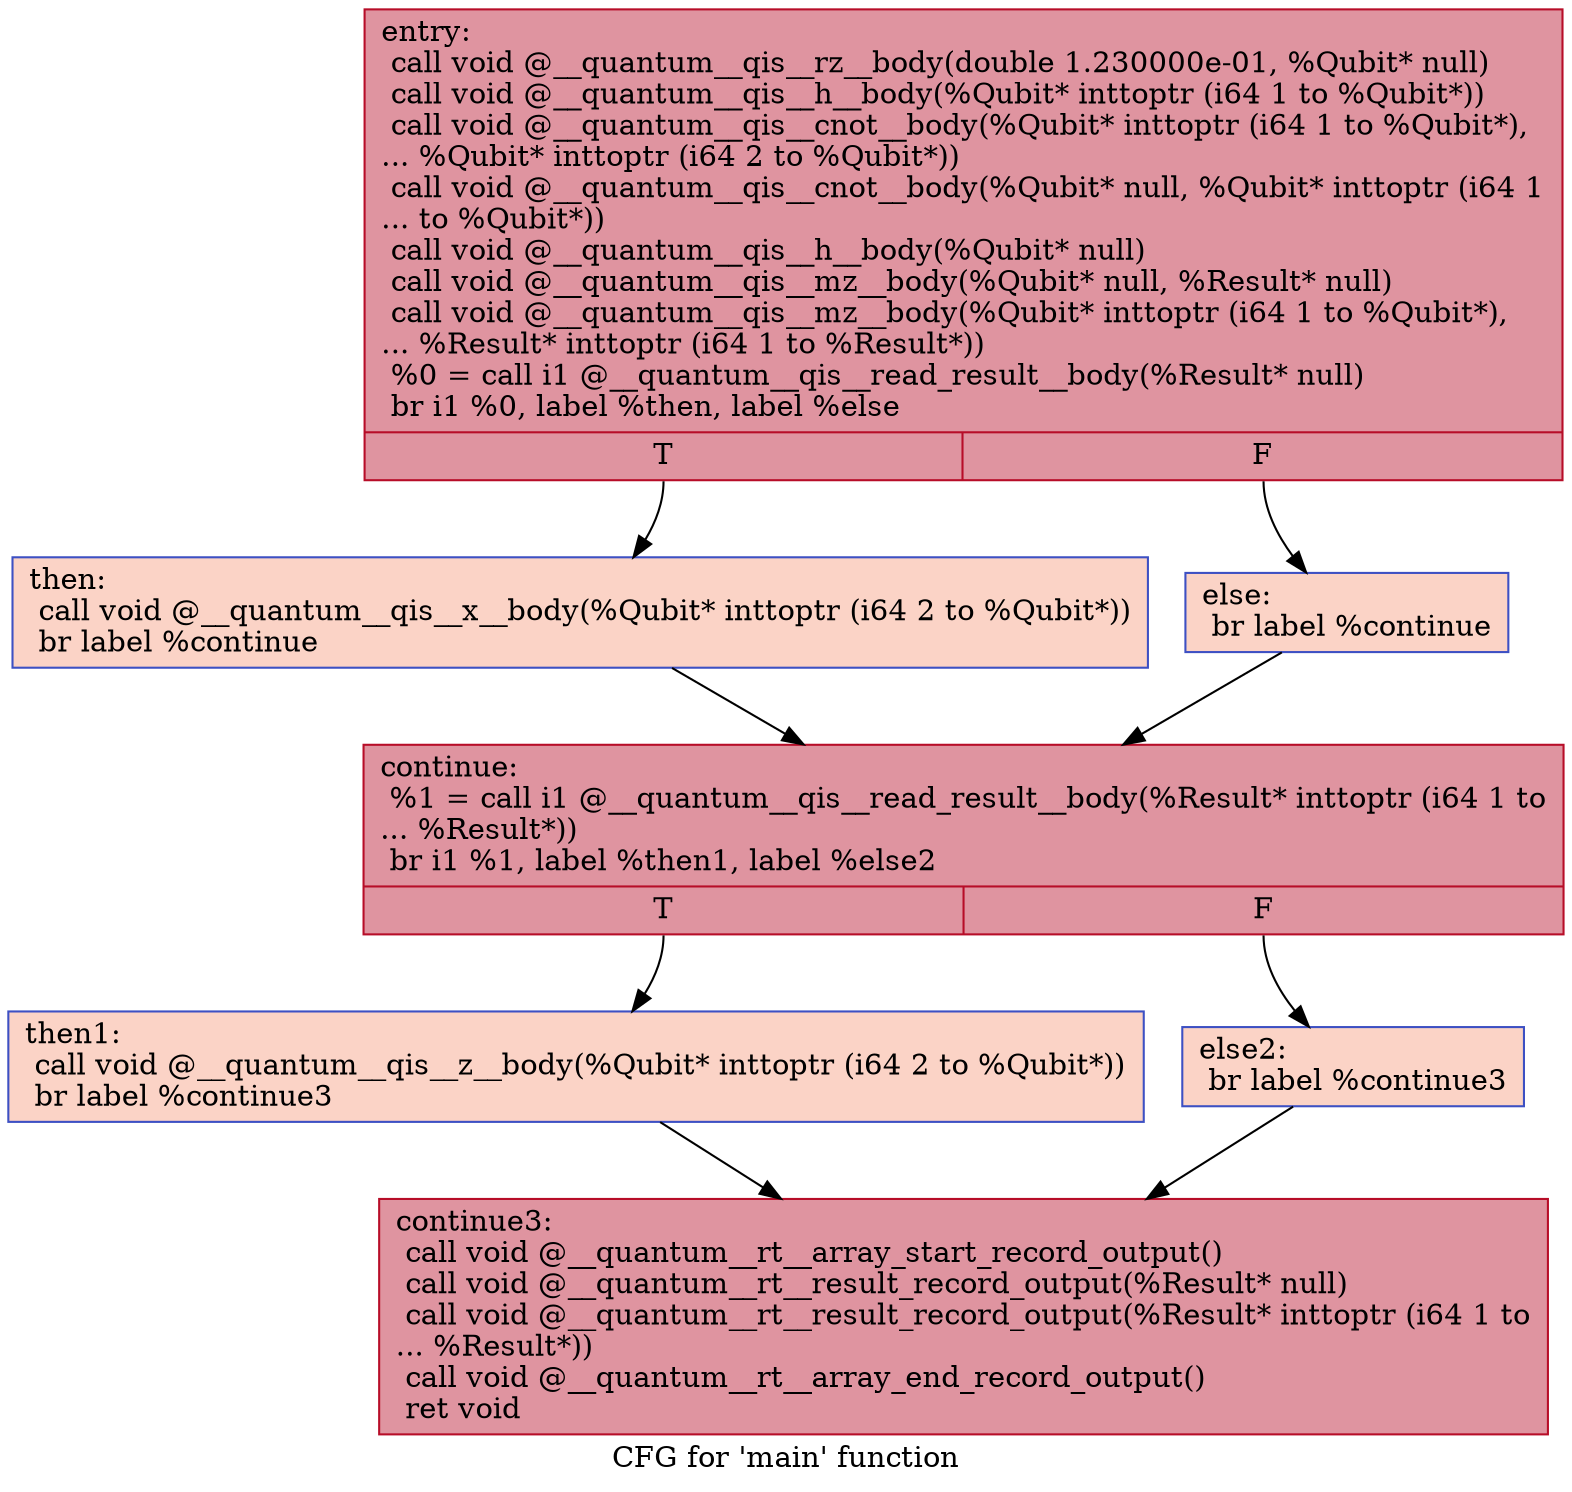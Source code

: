 digraph "CFG for 'main' function" {
	label="CFG for 'main' function";

	Node0x555d26450240 [shape=record,color="#b70d28ff", style=filled, fillcolor="#b70d2870",label="{entry:\l  call void @__quantum__qis__rz__body(double 1.230000e-01, %Qubit* null)\l  call void @__quantum__qis__h__body(%Qubit* inttoptr (i64 1 to %Qubit*))\l  call void @__quantum__qis__cnot__body(%Qubit* inttoptr (i64 1 to %Qubit*),\l... %Qubit* inttoptr (i64 2 to %Qubit*))\l  call void @__quantum__qis__cnot__body(%Qubit* null, %Qubit* inttoptr (i64 1\l... to %Qubit*))\l  call void @__quantum__qis__h__body(%Qubit* null)\l  call void @__quantum__qis__mz__body(%Qubit* null, %Result* null)\l  call void @__quantum__qis__mz__body(%Qubit* inttoptr (i64 1 to %Qubit*),\l... %Result* inttoptr (i64 1 to %Result*))\l  %0 = call i1 @__quantum__qis__read_result__body(%Result* null)\l  br i1 %0, label %then, label %else\l|{<s0>T|<s1>F}}"];
	Node0x555d26450240:s0 -> Node0x555d26452880;
	Node0x555d26450240:s1 -> Node0x555d26452930;
	Node0x555d26452880 [shape=record,color="#3d50c3ff", style=filled, fillcolor="#f59c7d70",label="{then:                                             \l  call void @__quantum__qis__x__body(%Qubit* inttoptr (i64 2 to %Qubit*))\l  br label %continue\l}"];
	Node0x555d26452880 -> Node0x555d26452c80;
	Node0x555d26452930 [shape=record,color="#3d50c3ff", style=filled, fillcolor="#f59c7d70",label="{else:                                             \l  br label %continue\l}"];
	Node0x555d26452930 -> Node0x555d26452c80;
	Node0x555d26452c80 [shape=record,color="#b70d28ff", style=filled, fillcolor="#b70d2870",label="{continue:                                         \l  %1 = call i1 @__quantum__qis__read_result__body(%Result* inttoptr (i64 1 to\l... %Result*))\l  br i1 %1, label %then1, label %else2\l|{<s0>T|<s1>F}}"];
	Node0x555d26452c80:s0 -> Node0x555d26452f80;
	Node0x555d26452c80:s1 -> Node0x555d26452fd0;
	Node0x555d26452f80 [shape=record,color="#3d50c3ff", style=filled, fillcolor="#f59c7d70",label="{then1:                                            \l  call void @__quantum__qis__z__body(%Qubit* inttoptr (i64 2 to %Qubit*))\l  br label %continue3\l}"];
	Node0x555d26452f80 -> Node0x555d26453290;
	Node0x555d26452fd0 [shape=record,color="#3d50c3ff", style=filled, fillcolor="#f59c7d70",label="{else2:                                            \l  br label %continue3\l}"];
	Node0x555d26452fd0 -> Node0x555d26453290;
	Node0x555d26453290 [shape=record,color="#b70d28ff", style=filled, fillcolor="#b70d2870",label="{continue3:                                        \l  call void @__quantum__rt__array_start_record_output()\l  call void @__quantum__rt__result_record_output(%Result* null)\l  call void @__quantum__rt__result_record_output(%Result* inttoptr (i64 1 to\l... %Result*))\l  call void @__quantum__rt__array_end_record_output()\l  ret void\l}"];
}
